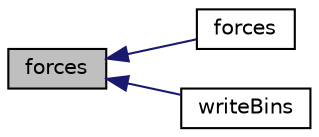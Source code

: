 digraph "forces"
{
  bgcolor="transparent";
  edge [fontname="Helvetica",fontsize="10",labelfontname="Helvetica",labelfontsize="10"];
  node [fontname="Helvetica",fontsize="10",shape=record];
  rankdir="LR";
  Node1 [label="forces",height=0.2,width=0.4,color="black", fillcolor="grey75", style="filled", fontcolor="black"];
  Node1 -> Node2 [dir="back",color="midnightblue",fontsize="10",style="solid",fontname="Helvetica"];
  Node2 [label="forces",height=0.2,width=0.4,color="black",URL="$a00871.html#a580aecf18cea415e494adfecfea36ca6",tooltip="Construct from Time and dictionary. "];
  Node1 -> Node3 [dir="back",color="midnightblue",fontsize="10",style="solid",fontname="Helvetica"];
  Node3 [label="writeBins",height=0.2,width=0.4,color="black",URL="$a00871.html#a84f627caf8d3d82b9662d59fccd596e5",tooltip="Helper function to write bin data. "];
}
